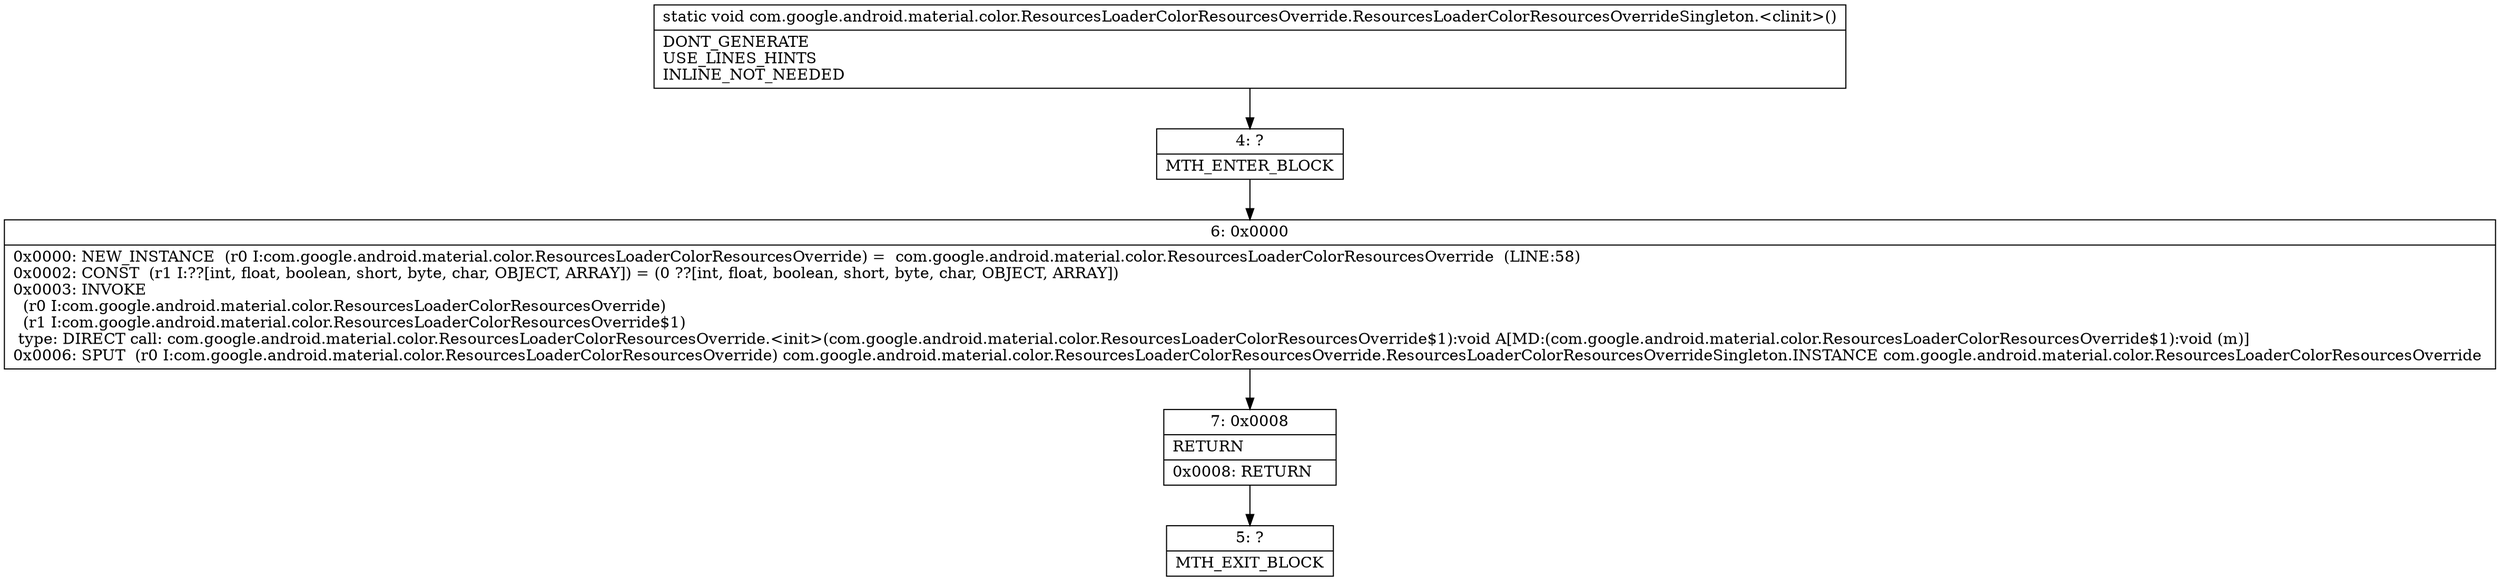 digraph "CFG forcom.google.android.material.color.ResourcesLoaderColorResourcesOverride.ResourcesLoaderColorResourcesOverrideSingleton.\<clinit\>()V" {
Node_4 [shape=record,label="{4\:\ ?|MTH_ENTER_BLOCK\l}"];
Node_6 [shape=record,label="{6\:\ 0x0000|0x0000: NEW_INSTANCE  (r0 I:com.google.android.material.color.ResourcesLoaderColorResourcesOverride) =  com.google.android.material.color.ResourcesLoaderColorResourcesOverride  (LINE:58)\l0x0002: CONST  (r1 I:??[int, float, boolean, short, byte, char, OBJECT, ARRAY]) = (0 ??[int, float, boolean, short, byte, char, OBJECT, ARRAY]) \l0x0003: INVOKE  \l  (r0 I:com.google.android.material.color.ResourcesLoaderColorResourcesOverride)\l  (r1 I:com.google.android.material.color.ResourcesLoaderColorResourcesOverride$1)\l type: DIRECT call: com.google.android.material.color.ResourcesLoaderColorResourcesOverride.\<init\>(com.google.android.material.color.ResourcesLoaderColorResourcesOverride$1):void A[MD:(com.google.android.material.color.ResourcesLoaderColorResourcesOverride$1):void (m)]\l0x0006: SPUT  (r0 I:com.google.android.material.color.ResourcesLoaderColorResourcesOverride) com.google.android.material.color.ResourcesLoaderColorResourcesOverride.ResourcesLoaderColorResourcesOverrideSingleton.INSTANCE com.google.android.material.color.ResourcesLoaderColorResourcesOverride \l}"];
Node_7 [shape=record,label="{7\:\ 0x0008|RETURN\l|0x0008: RETURN   \l}"];
Node_5 [shape=record,label="{5\:\ ?|MTH_EXIT_BLOCK\l}"];
MethodNode[shape=record,label="{static void com.google.android.material.color.ResourcesLoaderColorResourcesOverride.ResourcesLoaderColorResourcesOverrideSingleton.\<clinit\>()  | DONT_GENERATE\lUSE_LINES_HINTS\lINLINE_NOT_NEEDED\l}"];
MethodNode -> Node_4;Node_4 -> Node_6;
Node_6 -> Node_7;
Node_7 -> Node_5;
}

